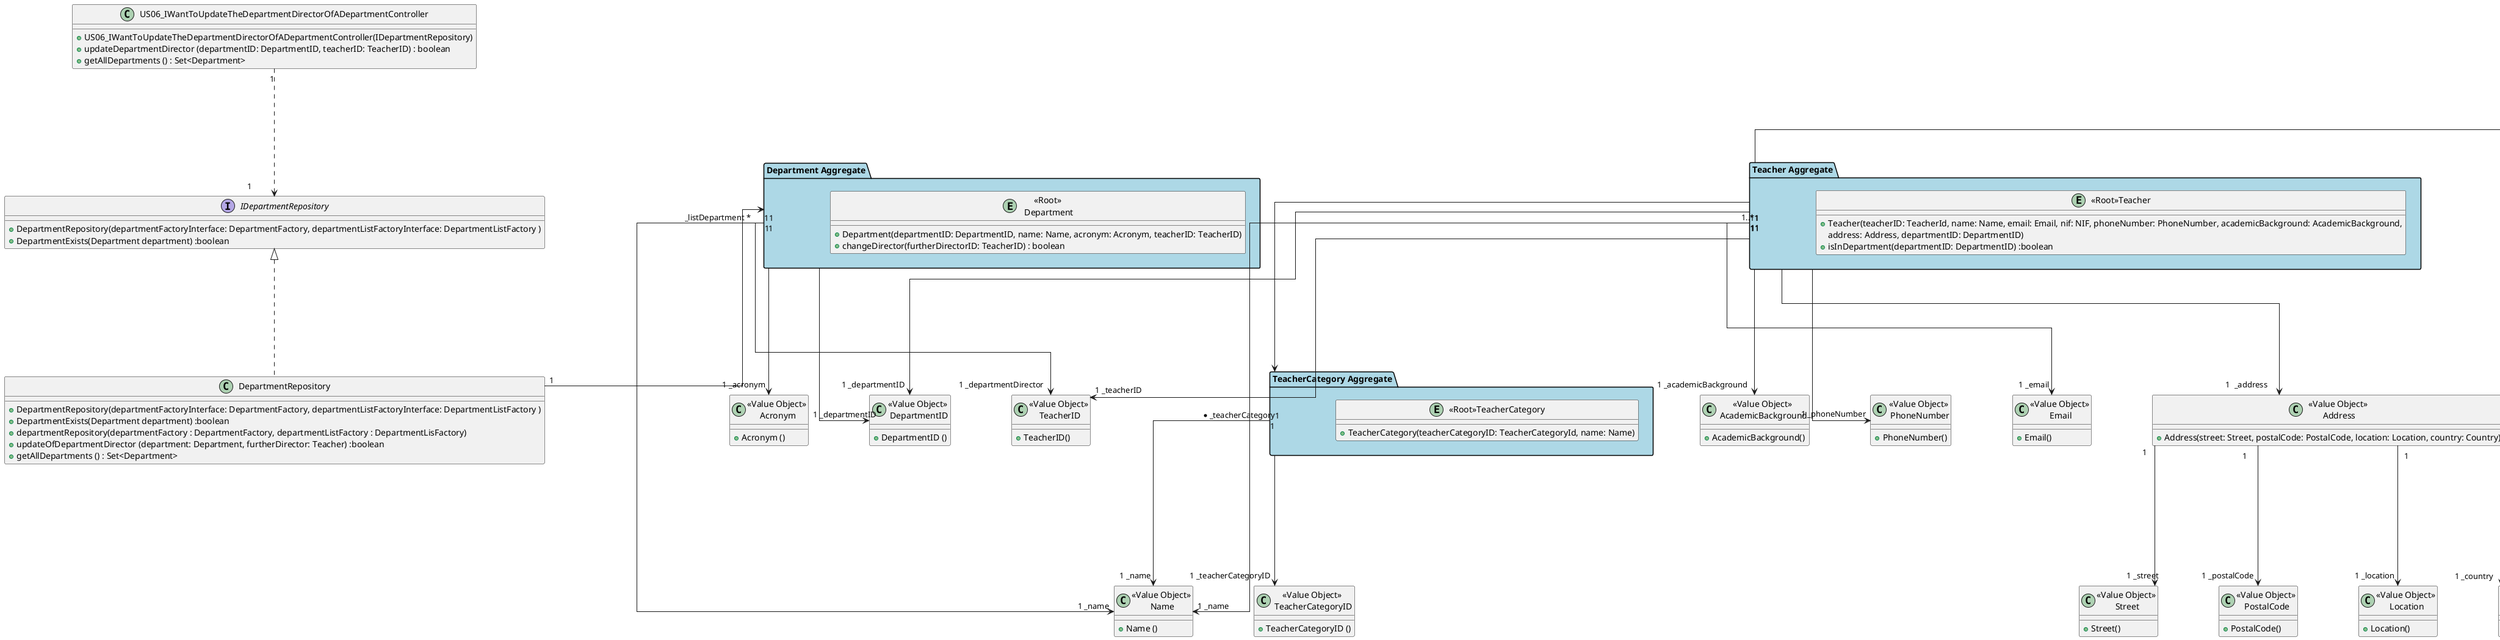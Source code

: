 @startuml

top to bottom direction
skinparam ranksep 200
skinparam nodesep 100
skinparam linetype ortho

class US06_IWantToUpdateTheDepartmentDirectorOfADepartmentController {
    +US06_IWantToUpdateTheDepartmentDirectorOfADepartmentController(IDepartmentRepository)
    +updateDepartmentDirector (departmentID: DepartmentID, teacherID: TeacherID) : boolean
    +getAllDepartments () : Set<Department>
}

package "Department Aggregate" #LightBlue {
    entity "<<Root>>\n Department" {
     +Department(departmentID: DepartmentID, name: Name, acronym: Acronym, teacherID: TeacherID)
     +changeDirector(furtherDirectorID: TeacherID) : boolean
    }
}

class "<<Value Object>>\n DepartmentID" {
     +DepartmentID ()
}
class "<<Value Object>>\n Name" {
     +Name ()
}
class "<<Value Object>>\n Acronym" {
     +Acronym ()
}

package "Teacher Aggregate"#LightBlue{
entity "<<Root>>Teacher" {
    +Teacher(teacherID: TeacherId, name: Name, email: Email, nif: NIF, phoneNumber: PhoneNumber, academicBackground: AcademicBackground,
                address: Address, departmentID: DepartmentID)
    +isInDepartment(departmentID: DepartmentID) :boolean
}
}

class "<<Value Object>>\n TeacherID" {
     +TeacherID()
}
class "<<Value Object>>\n NIF" {
     +nif()
}

class "<<Value Object>>\n AcademicBackground" {
     +AcademicBackground()
}
class "<<Value Object>>\n PhoneNumber" {
     +PhoneNumber()
}
class "<<Value Object>>\n Email" {
     +Email()
}



class "<<Value Object>>\n Address" {
     +Address(street: Street, postalCode: PostalCode, location: Location, country: Country)
}

class "<<Value Object>>\n Street" {
     +Street()
}

class "<<Value Object>>\n PostalCode" {
     +PostalCode()
}

class "<<Value Object>>\n Location" {
     +Location()
}

class "<<Value Object>>\n Country" {
     +Country()
}

package "TeacherCategory Aggregate"#LightBlue{
entity "<<Root>>TeacherCategory" {
    +TeacherCategory(teacherCategoryID: TeacherCategoryId, name: Name)
}
}

class "<<Value Object>>\n TeacherCategoryID" {
     +TeacherCategoryID ()
}

interface IDepartmentRepository {
    +DepartmentRepository(departmentFactoryInterface: DepartmentFactory, departmentListFactoryInterface: DepartmentListFactory )
    +DepartmentExists(Department department) :boolean
}

class DepartmentRepository {
    +DepartmentRepository(departmentFactoryInterface: DepartmentFactory, departmentListFactoryInterface: DepartmentListFactory )
    +DepartmentExists(Department department) :boolean
}


class DepartmentRepository {
    +departmentRepository(departmentFactory : DepartmentFactory, departmentListFactory : DepartmentLisFactory)
    +updateOfDepartmentDirector (department: Department, furtherDirector: Teacher) :boolean
    +getAllDepartments () : Set<Department>
}


US06_IWantToUpdateTheDepartmentDirectorOfADepartmentController "1" ..> "1          " IDepartmentRepository
IDepartmentRepository <|.. DepartmentRepository
"Teacher Aggregate" "1" --> "1  _address" "<<Value Object>>\n Address"
"Teacher Aggregate" "1" --> "* _teacherCategory" "TeacherCategory Aggregate"
"Department Aggregate" "_listDepartment *         " <-- "1" DepartmentRepository



"Department Aggregate" "1" --> "1 _departmentID" "<<Value Object>>\n DepartmentID"
"Department Aggregate" "1" --> "1 _acronym" "<<Value Object>>\n Acronym"
"Department Aggregate" "1" --> "1 _name" "<<Value Object>>\n Name"
"Department Aggregate" "1" --> "1 _departmentDirector" "<<Value Object>>\n TeacherID"

"Teacher Aggregate" "1" --> "1 _teacherID" "<<Value Object>>\n TeacherID"
"Teacher Aggregate" "1" --> "1 _name" "<<Value Object>>\n Name"
"Teacher Aggregate" "1" --> "1 _email" "<<Value Object>>\n Email"
"Teacher Aggregate" "1" --> "1 _nif" "<<Value Object>>\n NIF"
"Teacher Aggregate" "1" --> "1 _phoneNumber" "<<Value Object>>\n PhoneNumber"
"Teacher Aggregate" "1" --> "1 _academicBackground" "<<Value Object>>\n AcademicBackground"
"Teacher Aggregate" "1..*" --> "1 _departmentID" "<<Value Object>>\n DepartmentID"




"TeacherCategory Aggregate" "1" --> "1 _teacherCategoryID" "<<Value Object>>\n TeacherCategoryID"
"TeacherCategory Aggregate" "1" --> "1 _name" "<<Value Object>>\n Name"


"<<Value Object>>\n Address" "1" --> "1 _street" "<<Value Object>>\n Street"
"<<Value Object>>\n Address" "1" --> "1 _postalCode" "<<Value Object>>\n PostalCode"
"<<Value Object>>\n Address" "1" --> "1 _location" "<<Value Object>>\n Location"
"<<Value Object>>\n Address" "1" --> "1 _country" "<<Value Object>>\n Country"


@enduml
